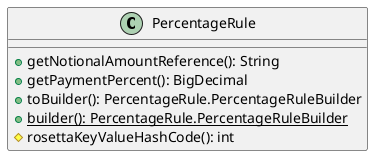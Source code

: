 @startuml

    class PercentageRule [[PercentageRule.html]] {
        +getNotionalAmountReference(): String
        +getPaymentPercent(): BigDecimal
        +toBuilder(): PercentageRule.PercentageRuleBuilder
        {static} +builder(): PercentageRule.PercentageRuleBuilder
        #rosettaKeyValueHashCode(): int
    }

@enduml
